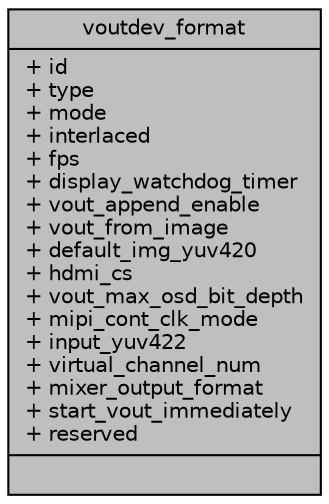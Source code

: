 digraph "voutdev_format"
{
 // INTERACTIVE_SVG=YES
 // LATEX_PDF_SIZE
  bgcolor="transparent";
  edge [fontname="Helvetica",fontsize="10",labelfontname="Helvetica",labelfontsize="10"];
  node [fontname="Helvetica",fontsize="10",shape=record];
  Node1 [label="{voutdev_format\n|+ id\l+ type\l+ mode\l+ interlaced\l+ fps\l+ display_watchdog_timer\l+ vout_append_enable\l+ vout_from_image\l+ default_img_yuv420\l+ hdmi_cs\l+ vout_max_osd_bit_depth\l+ mipi_cont_clk_mode\l+ input_yuv422\l+ virtual_channel_num\l+ mixer_output_format\l+ start_vout_immediately\l+ reserved\l|}",height=0.2,width=0.4,color="black", fillcolor="grey75", style="filled", fontcolor="black",tooltip=" "];
}
